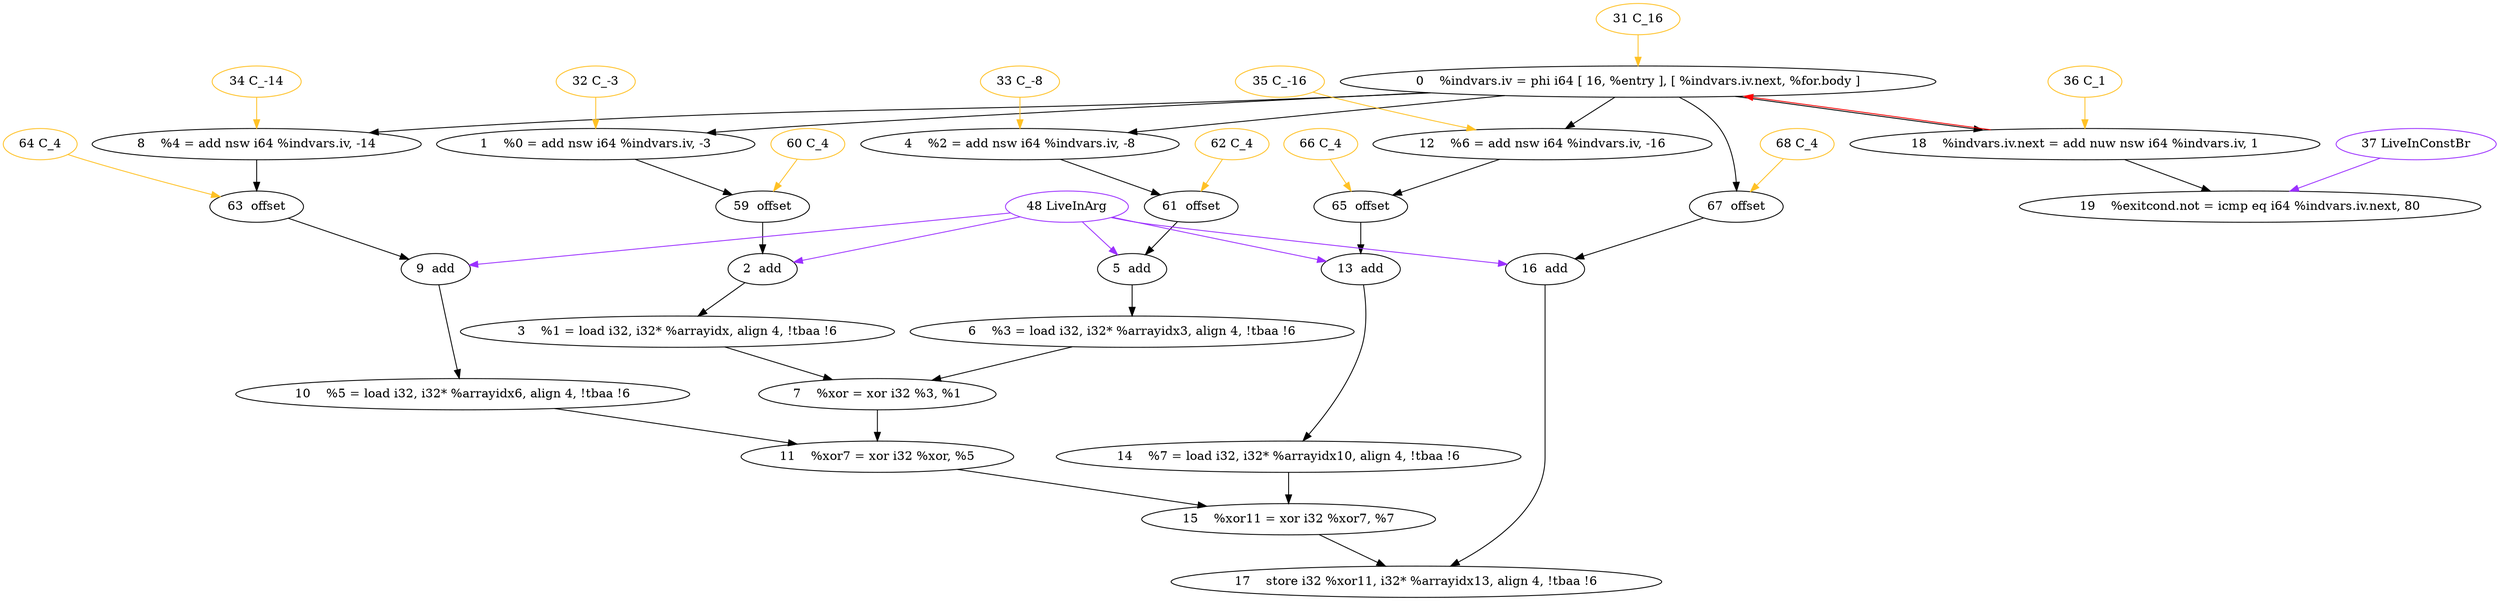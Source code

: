 digraph sha_transform1 { 
{
 compound=true;
0 [color=black, label="0    %indvars.iv = phi i64 [ 16, %entry ], [ %indvars.iv.next, %for.body ]"];

1 [color=black, label="1    %0 = add nsw i64 %indvars.iv, -3"];

2 [color=black, label="2  add"];

3 [color=black, label="3    %1 = load i32, i32* %arrayidx, align 4, !tbaa !6"];

4 [color=black, label="4    %2 = add nsw i64 %indvars.iv, -8"];

5 [color=black, label="5  add"];

6 [color=black, label="6    %3 = load i32, i32* %arrayidx3, align 4, !tbaa !6"];

7 [color=black, label="7    %xor = xor i32 %3, %1"];

8 [color=black, label="8    %4 = add nsw i64 %indvars.iv, -14"];

9 [color=black, label="9  add"];

10 [color=black, label="10    %5 = load i32, i32* %arrayidx6, align 4, !tbaa !6"];

11 [color=black, label="11    %xor7 = xor i32 %xor, %5"];

12 [color=black, label="12    %6 = add nsw i64 %indvars.iv, -16"];

13 [color=black, label="13  add"];

14 [color=black, label="14    %7 = load i32, i32* %arrayidx10, align 4, !tbaa !6"];

15 [color=black, label="15    %xor11 = xor i32 %xor7, %7"];

16 [color=black, label="16  add"];

17 [color=black, label="17    store i32 %xor11, i32* %arrayidx13, align 4, !tbaa !6"];

18 [color=black, label="18    %indvars.iv.next = add nuw nsw i64 %indvars.iv, 1"];

19 [color=black, label="19    %exitcond.not = icmp eq i64 %indvars.iv.next, 80"];

59 [color=black, label="59  offset"];

61 [color=black, label="61  offset"];

63 [color=black, label="63  offset"];

65 [color=black, label="65  offset"];

67 [color=black, label="67  offset"];
0 -> 18
0 -> 67
0 -> 12
0 -> 8
0 -> 4
0 -> 1
1 -> 59
2 -> 3
3 -> 7
4 -> 61
5 -> 6
6 -> 7
7 -> 11
8 -> 63
9 -> 10
10 -> 11
11 -> 15
12 -> 65
13 -> 14
14 -> 15
15 -> 17
16 -> 17
18 -> 19
18 -> 0 [color=red]
59 -> 2
61 -> 5
63 -> 9
65 -> 13
67 -> 16

31 [color=goldenrod1, label="31 C_16"];

32 [color=goldenrod1, label="32 C_-3"];

33 [color=goldenrod1, label="33 C_-8"];

34 [color=goldenrod1, label="34 C_-14"];

35 [color=goldenrod1, label="35 C_-16"];

36 [color=goldenrod1, label="36 C_1"];

60 [color=goldenrod1, label="60 C_4"];

62 [color=goldenrod1, label="62 C_4"];

64 [color=goldenrod1, label="64 C_4"];

66 [color=goldenrod1, label="66 C_4"];

68 [color=goldenrod1, label="68 C_4"];

37 [color=purple1, label="37 LiveInConstBr"];

48 [color=purple1, label="48 LiveInArg"];
37 -> 19 [color=purple1]
48 -> 16 [color=purple1]
48 -> 13 [color=purple1]
48 -> 9 [color=purple1]
48 -> 5 [color=purple1]
48 -> 2 [color=purple1]
31 -> 0 [color=goldenrod1]
32 -> 1 [color=goldenrod1]
33 -> 4 [color=goldenrod1]
34 -> 8 [color=goldenrod1]
35 -> 12 [color=goldenrod1]
36 -> 18 [color=goldenrod1]
60 -> 59 [color=goldenrod1]
62 -> 61 [color=goldenrod1]
64 -> 63 [color=goldenrod1]
66 -> 65 [color=goldenrod1]
68 -> 67 [color=goldenrod1]

}

}